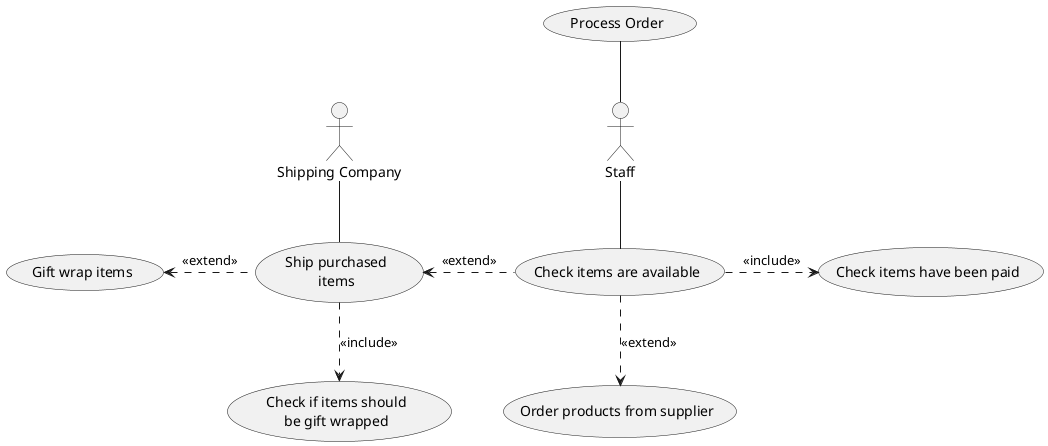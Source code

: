 @startuml shipping
actor :Staff: as Staff
actor :Shipping Company: as shippingcompany

usecase (Gift wrap items) as GiftWrap
usecase (Ship purchased\nitems) as ShipItems
usecase (Check items have been paid) as CheckItemsPaid
usecase (Check items are available) as CheckAvailability
usecase (Check if items should\nbe gift wrapped) as CheckGiftWrap
usecase (Order products from supplier) as ContactSupplier
usecase (Process Order) as process


Staff -- CheckAvailability
ShipItems <. CheckAvailability : <<extend>>
GiftWrap <. ShipItems : <<extend>>
CheckAvailability.> CheckItemsPaid : <<include>>
ShipItems ..> CheckGiftWrap : <<include>>
CheckAvailability ..> ContactSupplier : <<extend>>
shippingcompany -- ShipItems
process -- Staff


@enduml